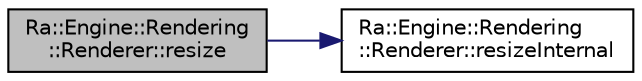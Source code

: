 digraph "Ra::Engine::Rendering::Renderer::resize"
{
 // INTERACTIVE_SVG=YES
 // LATEX_PDF_SIZE
  edge [fontname="Helvetica",fontsize="10",labelfontname="Helvetica",labelfontsize="10"];
  node [fontname="Helvetica",fontsize="10",shape=record];
  rankdir="LR";
  Node1 [label="Ra::Engine::Rendering\l::Renderer::resize",height=0.2,width=0.4,color="black", fillcolor="grey75", style="filled", fontcolor="black",tooltip="Resize the viewport and all the screen textures, fbos. This function must be overrided as soon as som..."];
  Node1 -> Node2 [color="midnightblue",fontsize="10",style="solid",fontname="Helvetica"];
  Node2 [label="Ra::Engine::Rendering\l::Renderer::resizeInternal",height=0.2,width=0.4,color="black", fillcolor="white", style="filled",URL="$classRa_1_1Engine_1_1Rendering_1_1Renderer.html#ac804ffc9a0b4f71c02610ce930fd5c65",tooltip=" "];
}
